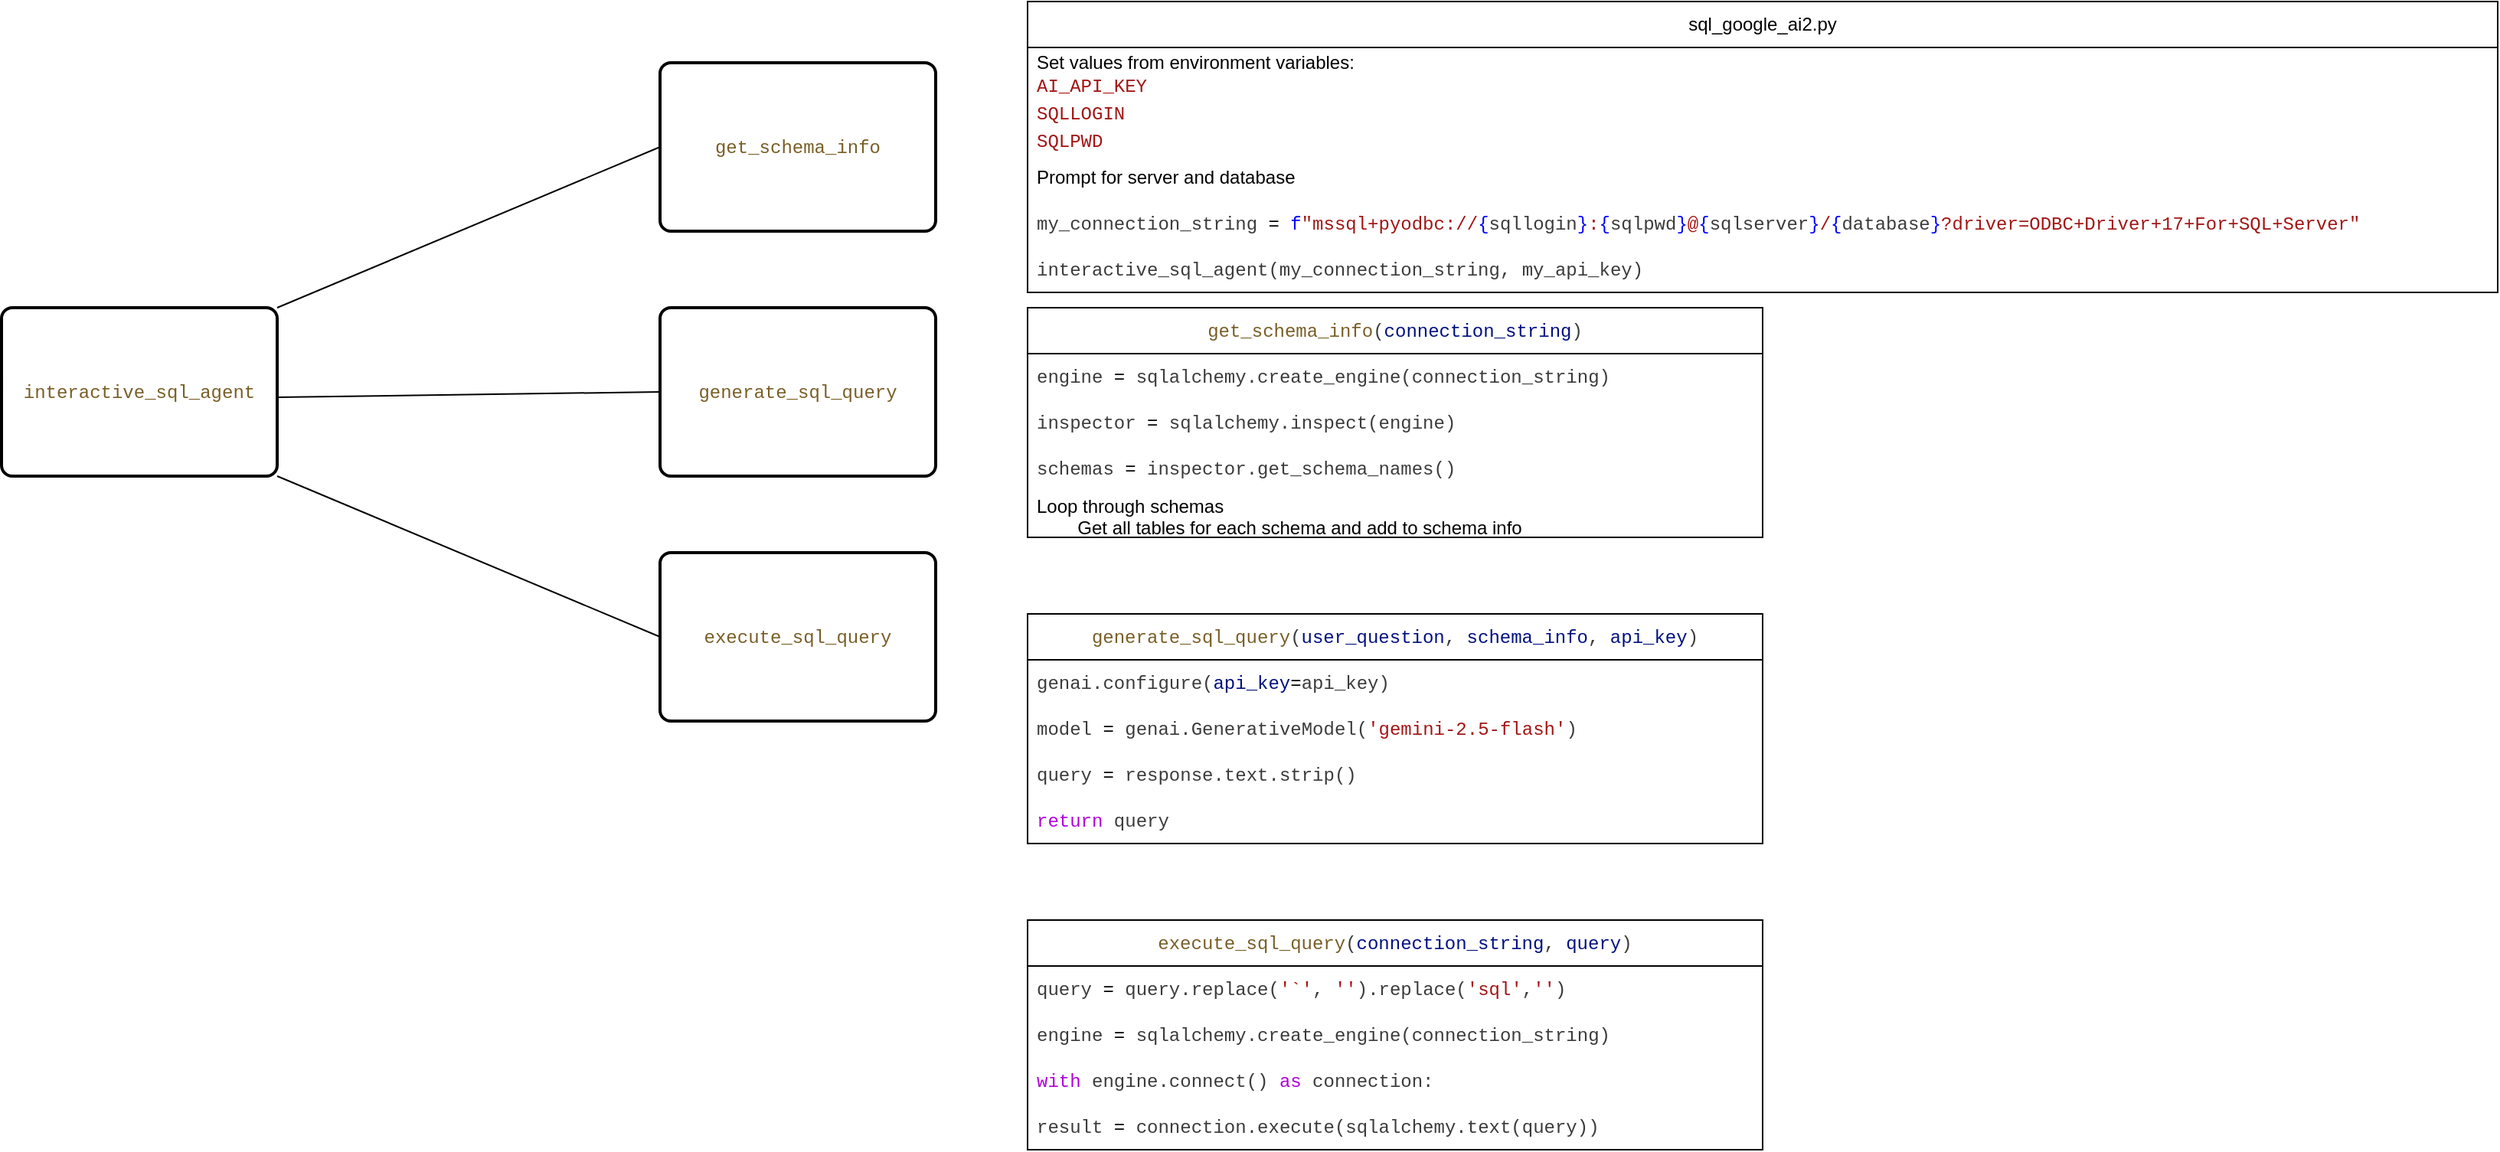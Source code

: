 <mxfile version="28.1.2">
  <diagram name="Page-1" id="AxDmLleRmsJVh7dEGh1c">
    <mxGraphModel dx="1234" dy="804" grid="1" gridSize="10" guides="1" tooltips="1" connect="1" arrows="1" fold="1" page="1" pageScale="1" pageWidth="1700" pageHeight="1100" math="0" shadow="0">
      <root>
        <mxCell id="0" />
        <mxCell id="1" parent="0" />
        <mxCell id="lzLZTi8cz22v33unubfq-1" value="&lt;div style=&quot;color: rgb(59, 59, 59); background-color: rgb(255, 255, 255); font-family: Menlo, Monaco, &amp;quot;Courier New&amp;quot;, monospace; line-height: 18px; white-space: pre;&quot;&gt;&lt;span style=&quot;color: #795e26;&quot;&gt;get_schema_info&lt;/span&gt;&lt;/div&gt;" style="rounded=1;whiteSpace=wrap;html=1;absoluteArcSize=1;arcSize=14;strokeWidth=2;" vertex="1" parent="1">
          <mxGeometry x="480" y="80" width="180" height="110" as="geometry" />
        </mxCell>
        <mxCell id="lzLZTi8cz22v33unubfq-2" value="&lt;div style=&quot;color: rgb(59, 59, 59); background-color: rgb(255, 255, 255); font-family: Menlo, Monaco, &amp;quot;Courier New&amp;quot;, monospace; line-height: 18px; white-space: pre;&quot;&gt;&lt;span style=&quot;color: #795e26;&quot;&gt;generate_sql_query&lt;/span&gt;&lt;/div&gt;" style="rounded=1;whiteSpace=wrap;html=1;absoluteArcSize=1;arcSize=14;strokeWidth=2;" vertex="1" parent="1">
          <mxGeometry x="480" y="240" width="180" height="110" as="geometry" />
        </mxCell>
        <mxCell id="lzLZTi8cz22v33unubfq-3" value="&lt;div style=&quot;color: rgb(59, 59, 59); background-color: rgb(255, 255, 255); font-family: Menlo, Monaco, &amp;quot;Courier New&amp;quot;, monospace; line-height: 18px; white-space: pre;&quot;&gt;&lt;div style=&quot;line-height: 18px;&quot;&gt;&lt;span style=&quot;color: #795e26;&quot;&gt;execute_sql_query&lt;/span&gt;&lt;/div&gt;&lt;/div&gt;" style="rounded=1;whiteSpace=wrap;html=1;absoluteArcSize=1;arcSize=14;strokeWidth=2;" vertex="1" parent="1">
          <mxGeometry x="480" y="400" width="180" height="110" as="geometry" />
        </mxCell>
        <mxCell id="lzLZTi8cz22v33unubfq-4" value="&lt;div style=&quot;color: rgb(59, 59, 59); background-color: rgb(255, 255, 255); font-family: Menlo, Monaco, &amp;quot;Courier New&amp;quot;, monospace; line-height: 18px; white-space: pre;&quot;&gt;&lt;div style=&quot;line-height: 18px;&quot;&gt;&lt;div style=&quot;line-height: 18px;&quot;&gt;&lt;span style=&quot;color: #795e26;&quot;&gt;interactive_sql_agent&lt;/span&gt;&lt;/div&gt;&lt;/div&gt;&lt;/div&gt;" style="rounded=1;whiteSpace=wrap;html=1;absoluteArcSize=1;arcSize=14;strokeWidth=2;" vertex="1" parent="1">
          <mxGeometry x="50" y="240" width="180" height="110" as="geometry" />
        </mxCell>
        <mxCell id="lzLZTi8cz22v33unubfq-5" value="" style="endArrow=none;html=1;rounded=0;entryX=0;entryY=0.5;entryDx=0;entryDy=0;exitX=1;exitY=0;exitDx=0;exitDy=0;" edge="1" parent="1" source="lzLZTi8cz22v33unubfq-4" target="lzLZTi8cz22v33unubfq-1">
          <mxGeometry width="50" height="50" relative="1" as="geometry">
            <mxPoint x="250" y="160" as="sourcePoint" />
            <mxPoint x="300" y="110" as="targetPoint" />
          </mxGeometry>
        </mxCell>
        <mxCell id="lzLZTi8cz22v33unubfq-6" value="" style="endArrow=none;html=1;rounded=0;entryX=0;entryY=0.5;entryDx=0;entryDy=0;exitX=1;exitY=0.75;exitDx=0;exitDy=0;" edge="1" parent="1" target="lzLZTi8cz22v33unubfq-2">
          <mxGeometry width="50" height="50" relative="1" as="geometry">
            <mxPoint x="230" y="298.5" as="sourcePoint" />
            <mxPoint x="478.02" y="260" as="targetPoint" />
          </mxGeometry>
        </mxCell>
        <mxCell id="lzLZTi8cz22v33unubfq-7" value="" style="endArrow=none;html=1;rounded=0;exitX=0;exitY=0.5;exitDx=0;exitDy=0;entryX=1;entryY=1;entryDx=0;entryDy=0;" edge="1" parent="1" source="lzLZTi8cz22v33unubfq-3" target="lzLZTi8cz22v33unubfq-4">
          <mxGeometry width="50" height="50" relative="1" as="geometry">
            <mxPoint x="120" y="260" as="sourcePoint" />
            <mxPoint x="160" y="500" as="targetPoint" />
          </mxGeometry>
        </mxCell>
        <mxCell id="lzLZTi8cz22v33unubfq-8" value="&lt;div style=&quot;color: rgb(59, 59, 59); background-color: rgb(255, 255, 255); font-family: Menlo, Monaco, &amp;quot;Courier New&amp;quot;, monospace; line-height: 18px; white-space: pre;&quot;&gt;&lt;span style=&quot;color: #795e26;&quot;&gt;get_schema_info&lt;/span&gt;(&lt;span style=&quot;color: #001080;&quot;&gt;connection_string&lt;/span&gt;)&lt;/div&gt;" style="swimlane;fontStyle=0;childLayout=stackLayout;horizontal=1;startSize=30;horizontalStack=0;resizeParent=1;resizeParentMax=0;resizeLast=0;collapsible=1;marginBottom=0;whiteSpace=wrap;html=1;" vertex="1" parent="1">
          <mxGeometry x="720" y="240" width="480" height="150" as="geometry" />
        </mxCell>
        <mxCell id="lzLZTi8cz22v33unubfq-9" value="&lt;div style=&quot;color: rgb(59, 59, 59); background-color: rgb(255, 255, 255); font-family: Menlo, Monaco, &amp;quot;Courier New&amp;quot;, monospace; line-height: 18px; white-space: pre;&quot;&gt;engine &lt;span style=&quot;color: #000000;&quot;&gt;=&lt;/span&gt; sqlalchemy.create_engine(connection_string)&lt;/div&gt;" style="text;strokeColor=none;fillColor=none;align=left;verticalAlign=middle;spacingLeft=4;spacingRight=4;overflow=hidden;points=[[0,0.5],[1,0.5]];portConstraint=eastwest;rotatable=0;whiteSpace=wrap;html=1;" vertex="1" parent="lzLZTi8cz22v33unubfq-8">
          <mxGeometry y="30" width="480" height="30" as="geometry" />
        </mxCell>
        <mxCell id="lzLZTi8cz22v33unubfq-10" value="&lt;div style=&quot;color: rgb(59, 59, 59); background-color: rgb(255, 255, 255); font-family: Menlo, Monaco, &amp;quot;Courier New&amp;quot;, monospace; line-height: 18px; white-space: pre;&quot;&gt;&lt;div style=&quot;line-height: 18px;&quot;&gt;inspector &lt;span style=&quot;color: #000000;&quot;&gt;=&lt;/span&gt; sqlalchemy.inspect(engine)&lt;/div&gt;&lt;/div&gt;" style="text;strokeColor=none;fillColor=none;align=left;verticalAlign=middle;spacingLeft=4;spacingRight=4;overflow=hidden;points=[[0,0.5],[1,0.5]];portConstraint=eastwest;rotatable=0;whiteSpace=wrap;html=1;" vertex="1" parent="lzLZTi8cz22v33unubfq-8">
          <mxGeometry y="60" width="480" height="30" as="geometry" />
        </mxCell>
        <mxCell id="lzLZTi8cz22v33unubfq-11" value="&lt;div style=&quot;color: rgb(59, 59, 59); background-color: rgb(255, 255, 255); font-family: Menlo, Monaco, &amp;quot;Courier New&amp;quot;, monospace; line-height: 18px; white-space: pre;&quot;&gt;schemas &lt;span style=&quot;color: #000000;&quot;&gt;=&lt;/span&gt; inspector.get_schema_names()&lt;/div&gt;" style="text;strokeColor=none;fillColor=none;align=left;verticalAlign=middle;spacingLeft=4;spacingRight=4;overflow=hidden;points=[[0,0.5],[1,0.5]];portConstraint=eastwest;rotatable=0;whiteSpace=wrap;html=1;" vertex="1" parent="lzLZTi8cz22v33unubfq-8">
          <mxGeometry y="90" width="480" height="30" as="geometry" />
        </mxCell>
        <mxCell id="lzLZTi8cz22v33unubfq-12" value="Loop through schemas&lt;div&gt;&lt;span style=&quot;white-space: pre;&quot;&gt;&#x9;&lt;/span&gt;Get all tables for each schema and add to schema info&lt;br&gt;&lt;/div&gt;" style="text;strokeColor=none;fillColor=none;align=left;verticalAlign=middle;spacingLeft=4;spacingRight=4;overflow=hidden;points=[[0,0.5],[1,0.5]];portConstraint=eastwest;rotatable=0;whiteSpace=wrap;html=1;" vertex="1" parent="lzLZTi8cz22v33unubfq-8">
          <mxGeometry y="120" width="480" height="30" as="geometry" />
        </mxCell>
        <mxCell id="lzLZTi8cz22v33unubfq-15" value="&lt;div style=&quot;color: rgb(59, 59, 59); background-color: rgb(255, 255, 255); font-family: Menlo, Monaco, &amp;quot;Courier New&amp;quot;, monospace; line-height: 18px; white-space: pre;&quot;&gt;&lt;span style=&quot;color: #795e26;&quot;&gt;generate_sql_query&lt;/span&gt;(&lt;span style=&quot;color: #001080;&quot;&gt;user_question&lt;/span&gt;, &lt;span style=&quot;color: #001080;&quot;&gt;schema_info&lt;/span&gt;, &lt;span style=&quot;color: #001080;&quot;&gt;api_key&lt;/span&gt;)&lt;/div&gt;" style="swimlane;fontStyle=0;childLayout=stackLayout;horizontal=1;startSize=30;horizontalStack=0;resizeParent=1;resizeParentMax=0;resizeLast=0;collapsible=1;marginBottom=0;whiteSpace=wrap;html=1;" vertex="1" parent="1">
          <mxGeometry x="720" y="440" width="480" height="150" as="geometry" />
        </mxCell>
        <mxCell id="lzLZTi8cz22v33unubfq-16" value="&lt;div style=&quot;color: rgb(59, 59, 59); background-color: rgb(255, 255, 255); font-family: Menlo, Monaco, &amp;quot;Courier New&amp;quot;, monospace; line-height: 18px; white-space: pre;&quot;&gt;genai.configure(&lt;span style=&quot;color: #001080;&quot;&gt;api_key&lt;/span&gt;&lt;span style=&quot;color: #000000;&quot;&gt;=&lt;/span&gt;api_key)&lt;/div&gt;" style="text;strokeColor=none;fillColor=none;align=left;verticalAlign=middle;spacingLeft=4;spacingRight=4;overflow=hidden;points=[[0,0.5],[1,0.5]];portConstraint=eastwest;rotatable=0;whiteSpace=wrap;html=1;" vertex="1" parent="lzLZTi8cz22v33unubfq-15">
          <mxGeometry y="30" width="480" height="30" as="geometry" />
        </mxCell>
        <mxCell id="lzLZTi8cz22v33unubfq-17" value="&lt;div style=&quot;color: rgb(59, 59, 59); background-color: rgb(255, 255, 255); font-family: Menlo, Monaco, &amp;quot;Courier New&amp;quot;, monospace; line-height: 18px; white-space: pre;&quot;&gt;model &lt;span style=&quot;color: #000000;&quot;&gt;=&lt;/span&gt; genai.GenerativeModel(&lt;span style=&quot;color: #a31515;&quot;&gt;&#39;gemini-2.5-flash&#39;&lt;/span&gt;)&lt;/div&gt;" style="text;strokeColor=none;fillColor=none;align=left;verticalAlign=middle;spacingLeft=4;spacingRight=4;overflow=hidden;points=[[0,0.5],[1,0.5]];portConstraint=eastwest;rotatable=0;whiteSpace=wrap;html=1;" vertex="1" parent="lzLZTi8cz22v33unubfq-15">
          <mxGeometry y="60" width="480" height="30" as="geometry" />
        </mxCell>
        <mxCell id="lzLZTi8cz22v33unubfq-18" value="&lt;div style=&quot;color: rgb(59, 59, 59); background-color: rgb(255, 255, 255); font-family: Menlo, Monaco, &amp;quot;Courier New&amp;quot;, monospace; line-height: 18px; white-space: pre;&quot;&gt;query &lt;span style=&quot;color: #000000;&quot;&gt;=&lt;/span&gt; response.text.strip()&lt;/div&gt;" style="text;strokeColor=none;fillColor=none;align=left;verticalAlign=middle;spacingLeft=4;spacingRight=4;overflow=hidden;points=[[0,0.5],[1,0.5]];portConstraint=eastwest;rotatable=0;whiteSpace=wrap;html=1;" vertex="1" parent="lzLZTi8cz22v33unubfq-15">
          <mxGeometry y="90" width="480" height="30" as="geometry" />
        </mxCell>
        <mxCell id="lzLZTi8cz22v33unubfq-19" value="&lt;div style=&quot;color: rgb(59, 59, 59); background-color: rgb(255, 255, 255); font-family: Menlo, Monaco, &amp;quot;Courier New&amp;quot;, monospace; line-height: 18px; white-space: pre;&quot;&gt;&lt;span style=&quot;color: #af00db;&quot;&gt;return&lt;/span&gt; query&lt;/div&gt;" style="text;strokeColor=none;fillColor=none;align=left;verticalAlign=middle;spacingLeft=4;spacingRight=4;overflow=hidden;points=[[0,0.5],[1,0.5]];portConstraint=eastwest;rotatable=0;whiteSpace=wrap;html=1;" vertex="1" parent="lzLZTi8cz22v33unubfq-15">
          <mxGeometry y="120" width="480" height="30" as="geometry" />
        </mxCell>
        <mxCell id="lzLZTi8cz22v33unubfq-20" value="&lt;div style=&quot;color: rgb(59, 59, 59); background-color: rgb(255, 255, 255); font-family: Menlo, Monaco, &amp;quot;Courier New&amp;quot;, monospace; line-height: 18px; white-space: pre;&quot;&gt;&lt;span style=&quot;color: #795e26;&quot;&gt;execute_sql_query&lt;/span&gt;(&lt;span style=&quot;color: #001080;&quot;&gt;connection_string&lt;/span&gt;, &lt;span style=&quot;color: #001080;&quot;&gt;query&lt;/span&gt;)&lt;/div&gt;" style="swimlane;fontStyle=0;childLayout=stackLayout;horizontal=1;startSize=30;horizontalStack=0;resizeParent=1;resizeParentMax=0;resizeLast=0;collapsible=1;marginBottom=0;whiteSpace=wrap;html=1;" vertex="1" parent="1">
          <mxGeometry x="720" y="640" width="480" height="150" as="geometry" />
        </mxCell>
        <mxCell id="lzLZTi8cz22v33unubfq-21" value="&lt;div style=&quot;color: rgb(59, 59, 59); background-color: rgb(255, 255, 255); font-family: Menlo, Monaco, &amp;quot;Courier New&amp;quot;, monospace; line-height: 18px; white-space: pre;&quot;&gt;query &lt;span style=&quot;color: #000000;&quot;&gt;=&lt;/span&gt; query.replace(&lt;span style=&quot;color: #a31515;&quot;&gt;&#39;`&#39;&lt;/span&gt;, &lt;span style=&quot;color: #a31515;&quot;&gt;&#39;&#39;&lt;/span&gt;).replace(&lt;span style=&quot;color: #a31515;&quot;&gt;&#39;sql&#39;&lt;/span&gt;,&lt;span style=&quot;color: #a31515;&quot;&gt;&#39;&#39;&lt;/span&gt;)&lt;/div&gt;" style="text;strokeColor=none;fillColor=none;align=left;verticalAlign=middle;spacingLeft=4;spacingRight=4;overflow=hidden;points=[[0,0.5],[1,0.5]];portConstraint=eastwest;rotatable=0;whiteSpace=wrap;html=1;" vertex="1" parent="lzLZTi8cz22v33unubfq-20">
          <mxGeometry y="30" width="480" height="30" as="geometry" />
        </mxCell>
        <mxCell id="lzLZTi8cz22v33unubfq-22" value="&lt;div style=&quot;color: rgb(59, 59, 59); background-color: rgb(255, 255, 255); font-family: Menlo, Monaco, &amp;quot;Courier New&amp;quot;, monospace; line-height: 18px; white-space: pre;&quot;&gt;engine &lt;span style=&quot;color: #000000;&quot;&gt;=&lt;/span&gt; sqlalchemy.create_engine(connection_string)&lt;/div&gt;" style="text;strokeColor=none;fillColor=none;align=left;verticalAlign=middle;spacingLeft=4;spacingRight=4;overflow=hidden;points=[[0,0.5],[1,0.5]];portConstraint=eastwest;rotatable=0;whiteSpace=wrap;html=1;" vertex="1" parent="lzLZTi8cz22v33unubfq-20">
          <mxGeometry y="60" width="480" height="30" as="geometry" />
        </mxCell>
        <mxCell id="lzLZTi8cz22v33unubfq-23" value="&lt;div style=&quot;color: rgb(59, 59, 59); background-color: rgb(255, 255, 255); font-family: Menlo, Monaco, &amp;quot;Courier New&amp;quot;, monospace; line-height: 18px; white-space: pre;&quot;&gt;&lt;span style=&quot;color: #af00db;&quot;&gt;with&lt;/span&gt; engine.connect() &lt;span style=&quot;color: #af00db;&quot;&gt;as&lt;/span&gt; connection:&lt;/div&gt;" style="text;strokeColor=none;fillColor=none;align=left;verticalAlign=middle;spacingLeft=4;spacingRight=4;overflow=hidden;points=[[0,0.5],[1,0.5]];portConstraint=eastwest;rotatable=0;whiteSpace=wrap;html=1;" vertex="1" parent="lzLZTi8cz22v33unubfq-20">
          <mxGeometry y="90" width="480" height="30" as="geometry" />
        </mxCell>
        <mxCell id="lzLZTi8cz22v33unubfq-24" value="&lt;div style=&quot;color: rgb(59, 59, 59); background-color: rgb(255, 255, 255); font-family: Menlo, Monaco, &amp;quot;Courier New&amp;quot;, monospace; line-height: 18px; white-space: pre;&quot;&gt;result &lt;span style=&quot;color: #000000;&quot;&gt;=&lt;/span&gt; connection.execute(sqlalchemy.text(query))&lt;/div&gt;" style="text;strokeColor=none;fillColor=none;align=left;verticalAlign=middle;spacingLeft=4;spacingRight=4;overflow=hidden;points=[[0,0.5],[1,0.5]];portConstraint=eastwest;rotatable=0;whiteSpace=wrap;html=1;" vertex="1" parent="lzLZTi8cz22v33unubfq-20">
          <mxGeometry y="120" width="480" height="30" as="geometry" />
        </mxCell>
        <mxCell id="lzLZTi8cz22v33unubfq-27" value="sql_google_ai2.py" style="swimlane;fontStyle=0;childLayout=stackLayout;horizontal=1;startSize=30;horizontalStack=0;resizeParent=1;resizeParentMax=0;resizeLast=0;collapsible=1;marginBottom=0;whiteSpace=wrap;html=1;" vertex="1" parent="1">
          <mxGeometry x="720" y="40" width="960" height="190" as="geometry" />
        </mxCell>
        <mxCell id="lzLZTi8cz22v33unubfq-28" value="Set values from environment variables:&lt;div&gt;&lt;div style=&quot;color: rgb(59, 59, 59); background-color: rgb(255, 255, 255); font-family: Menlo, Monaco, &amp;quot;Courier New&amp;quot;, monospace; line-height: 18px; white-space: pre;&quot;&gt;&lt;span style=&quot;color: #a31515;&quot;&gt;AI_API_KEY&lt;/span&gt;&lt;/div&gt;&lt;/div&gt;&lt;div style=&quot;color: rgb(59, 59, 59); background-color: rgb(255, 255, 255); font-family: Menlo, Monaco, &amp;quot;Courier New&amp;quot;, monospace; line-height: 18px; white-space: pre;&quot;&gt;&lt;div style=&quot;line-height: 18px;&quot;&gt;&lt;span style=&quot;color: #a31515;&quot;&gt;SQLLOGIN&lt;/span&gt;&lt;/div&gt;&lt;div style=&quot;line-height: 18px;&quot;&gt;&lt;div style=&quot;line-height: 18px;&quot;&gt;&lt;span style=&quot;color: #a31515;&quot;&gt;SQLPWD&lt;/span&gt;&lt;/div&gt;&lt;/div&gt;&lt;/div&gt;" style="text;strokeColor=none;fillColor=none;align=left;verticalAlign=middle;spacingLeft=4;spacingRight=4;overflow=hidden;points=[[0,0.5],[1,0.5]];portConstraint=eastwest;rotatable=0;whiteSpace=wrap;html=1;" vertex="1" parent="lzLZTi8cz22v33unubfq-27">
          <mxGeometry y="30" width="960" height="70" as="geometry" />
        </mxCell>
        <mxCell id="lzLZTi8cz22v33unubfq-29" value="Prompt for server and database" style="text;strokeColor=none;fillColor=none;align=left;verticalAlign=middle;spacingLeft=4;spacingRight=4;overflow=hidden;points=[[0,0.5],[1,0.5]];portConstraint=eastwest;rotatable=0;whiteSpace=wrap;html=1;" vertex="1" parent="lzLZTi8cz22v33unubfq-27">
          <mxGeometry y="100" width="960" height="30" as="geometry" />
        </mxCell>
        <mxCell id="lzLZTi8cz22v33unubfq-30" value="&lt;div style=&quot;color: rgb(59, 59, 59); background-color: rgb(255, 255, 255); font-family: Menlo, Monaco, &amp;quot;Courier New&amp;quot;, monospace; line-height: 18px; white-space: pre;&quot;&gt;my_connection_string &lt;span style=&quot;color: #000000;&quot;&gt;=&lt;/span&gt; &lt;span style=&quot;color: #0000ff;&quot;&gt;f&lt;/span&gt;&lt;span style=&quot;color: #a31515;&quot;&gt;&quot;mssql+pyodbc://&lt;/span&gt;&lt;span style=&quot;color: #0000ff;&quot;&gt;{&lt;/span&gt;sqllogin&lt;span style=&quot;color: #0000ff;&quot;&gt;}&lt;/span&gt;&lt;span style=&quot;color: #a31515;&quot;&gt;:&lt;/span&gt;&lt;span style=&quot;color: #0000ff;&quot;&gt;{&lt;/span&gt;sqlpwd&lt;span style=&quot;color: #0000ff;&quot;&gt;}&lt;/span&gt;&lt;span style=&quot;color: #a31515;&quot;&gt;@&lt;/span&gt;&lt;span style=&quot;color: #0000ff;&quot;&gt;{&lt;/span&gt;sqlserver&lt;span style=&quot;color: #0000ff;&quot;&gt;}&lt;/span&gt;&lt;span style=&quot;color: #a31515;&quot;&gt;/&lt;/span&gt;&lt;span style=&quot;color: #0000ff;&quot;&gt;{&lt;/span&gt;database&lt;span style=&quot;color: #0000ff;&quot;&gt;}&lt;/span&gt;&lt;span style=&quot;color: #a31515;&quot;&gt;?driver=ODBC+Driver+17+For+SQL+Server&quot;&lt;/span&gt;&lt;/div&gt;" style="text;strokeColor=none;fillColor=none;align=left;verticalAlign=middle;spacingLeft=4;spacingRight=4;overflow=hidden;points=[[0,0.5],[1,0.5]];portConstraint=eastwest;rotatable=0;whiteSpace=wrap;html=1;" vertex="1" parent="lzLZTi8cz22v33unubfq-27">
          <mxGeometry y="130" width="960" height="30" as="geometry" />
        </mxCell>
        <mxCell id="lzLZTi8cz22v33unubfq-31" value="&lt;div style=&quot;color: rgb(59, 59, 59); background-color: rgb(255, 255, 255); font-family: Menlo, Monaco, &amp;quot;Courier New&amp;quot;, monospace; line-height: 18px; white-space: pre;&quot;&gt;&lt;div style=&quot;line-height: 18px;&quot;&gt;interactive_sql_agent(my_connection_string, my_api_key)&lt;/div&gt;&lt;/div&gt;" style="text;strokeColor=none;fillColor=none;align=left;verticalAlign=middle;spacingLeft=4;spacingRight=4;overflow=hidden;points=[[0,0.5],[1,0.5]];portConstraint=eastwest;rotatable=0;whiteSpace=wrap;html=1;" vertex="1" parent="lzLZTi8cz22v33unubfq-27">
          <mxGeometry y="160" width="960" height="30" as="geometry" />
        </mxCell>
      </root>
    </mxGraphModel>
  </diagram>
</mxfile>
